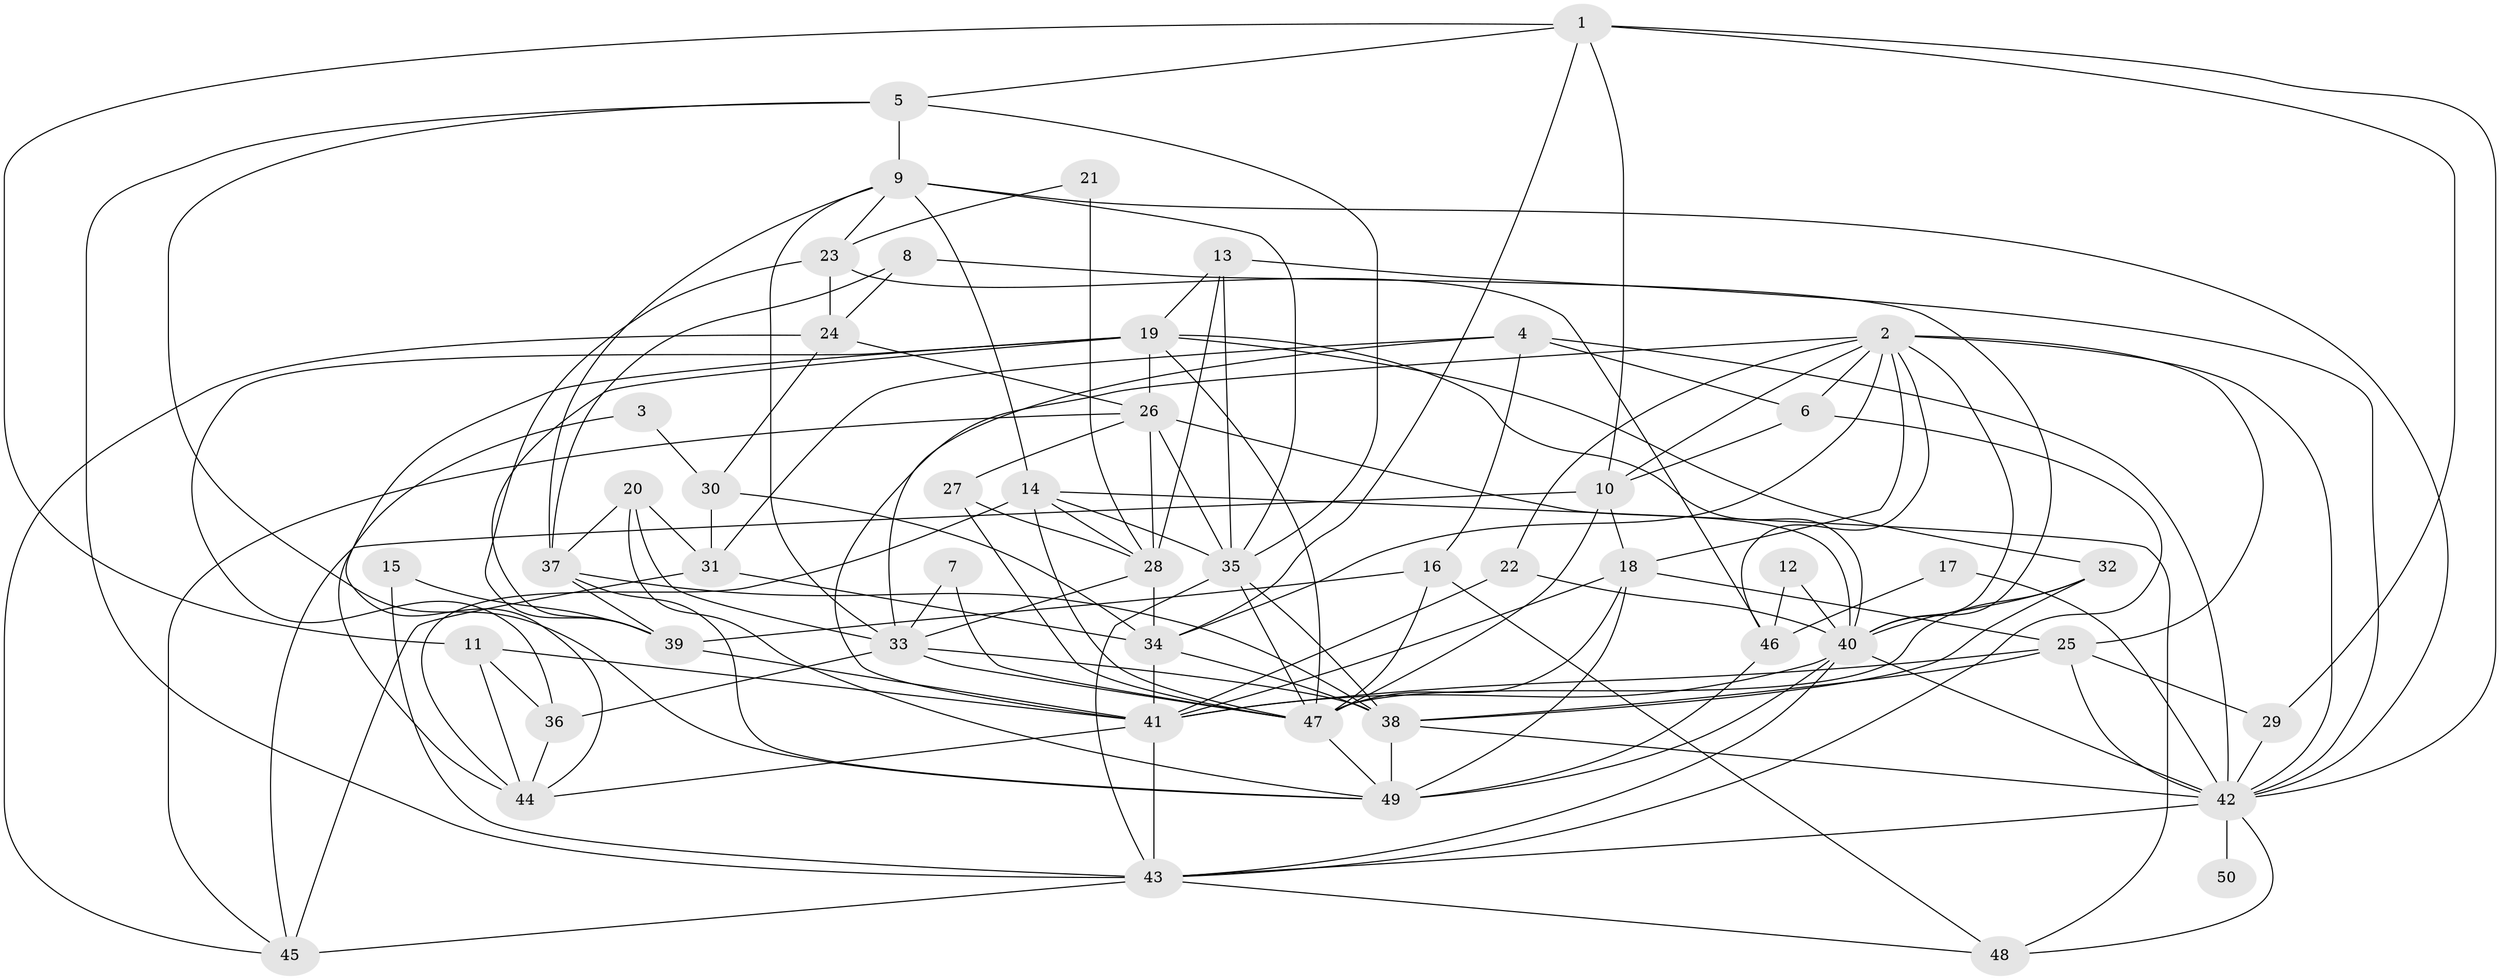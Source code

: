 // original degree distribution, {6: 0.1, 5: 0.17, 4: 0.25, 3: 0.32, 2: 0.11, 7: 0.03, 8: 0.02}
// Generated by graph-tools (version 1.1) at 2025/26/03/09/25 03:26:15]
// undirected, 50 vertices, 138 edges
graph export_dot {
graph [start="1"]
  node [color=gray90,style=filled];
  1;
  2;
  3;
  4;
  5;
  6;
  7;
  8;
  9;
  10;
  11;
  12;
  13;
  14;
  15;
  16;
  17;
  18;
  19;
  20;
  21;
  22;
  23;
  24;
  25;
  26;
  27;
  28;
  29;
  30;
  31;
  32;
  33;
  34;
  35;
  36;
  37;
  38;
  39;
  40;
  41;
  42;
  43;
  44;
  45;
  46;
  47;
  48;
  49;
  50;
  1 -- 5 [weight=1.0];
  1 -- 10 [weight=1.0];
  1 -- 11 [weight=1.0];
  1 -- 29 [weight=1.0];
  1 -- 34 [weight=1.0];
  1 -- 42 [weight=1.0];
  2 -- 6 [weight=1.0];
  2 -- 10 [weight=1.0];
  2 -- 18 [weight=1.0];
  2 -- 22 [weight=1.0];
  2 -- 25 [weight=1.0];
  2 -- 34 [weight=1.0];
  2 -- 40 [weight=1.0];
  2 -- 41 [weight=1.0];
  2 -- 42 [weight=1.0];
  2 -- 46 [weight=1.0];
  3 -- 30 [weight=1.0];
  3 -- 44 [weight=1.0];
  4 -- 6 [weight=1.0];
  4 -- 16 [weight=1.0];
  4 -- 31 [weight=1.0];
  4 -- 33 [weight=1.0];
  4 -- 42 [weight=1.0];
  5 -- 9 [weight=1.0];
  5 -- 35 [weight=1.0];
  5 -- 43 [weight=1.0];
  5 -- 49 [weight=1.0];
  6 -- 10 [weight=1.0];
  6 -- 43 [weight=1.0];
  7 -- 33 [weight=1.0];
  7 -- 47 [weight=1.0];
  8 -- 24 [weight=1.0];
  8 -- 37 [weight=1.0];
  8 -- 40 [weight=1.0];
  9 -- 14 [weight=1.0];
  9 -- 23 [weight=1.0];
  9 -- 33 [weight=1.0];
  9 -- 35 [weight=1.0];
  9 -- 37 [weight=1.0];
  9 -- 42 [weight=1.0];
  10 -- 18 [weight=1.0];
  10 -- 45 [weight=1.0];
  10 -- 47 [weight=1.0];
  11 -- 36 [weight=1.0];
  11 -- 41 [weight=1.0];
  11 -- 44 [weight=1.0];
  12 -- 40 [weight=1.0];
  12 -- 46 [weight=1.0];
  13 -- 19 [weight=1.0];
  13 -- 28 [weight=1.0];
  13 -- 35 [weight=1.0];
  13 -- 42 [weight=1.0];
  14 -- 28 [weight=1.0];
  14 -- 35 [weight=1.0];
  14 -- 44 [weight=1.0];
  14 -- 47 [weight=1.0];
  14 -- 48 [weight=1.0];
  15 -- 39 [weight=1.0];
  15 -- 43 [weight=1.0];
  16 -- 39 [weight=1.0];
  16 -- 47 [weight=1.0];
  16 -- 48 [weight=1.0];
  17 -- 42 [weight=1.0];
  17 -- 46 [weight=1.0];
  18 -- 25 [weight=1.0];
  18 -- 41 [weight=1.0];
  18 -- 47 [weight=1.0];
  18 -- 49 [weight=1.0];
  19 -- 26 [weight=1.0];
  19 -- 32 [weight=1.0];
  19 -- 36 [weight=1.0];
  19 -- 39 [weight=1.0];
  19 -- 40 [weight=1.0];
  19 -- 44 [weight=1.0];
  19 -- 47 [weight=1.0];
  20 -- 31 [weight=1.0];
  20 -- 33 [weight=1.0];
  20 -- 37 [weight=1.0];
  20 -- 49 [weight=1.0];
  21 -- 23 [weight=1.0];
  21 -- 28 [weight=2.0];
  22 -- 40 [weight=1.0];
  22 -- 41 [weight=1.0];
  23 -- 24 [weight=1.0];
  23 -- 39 [weight=1.0];
  23 -- 46 [weight=1.0];
  24 -- 26 [weight=1.0];
  24 -- 30 [weight=1.0];
  24 -- 45 [weight=1.0];
  25 -- 29 [weight=1.0];
  25 -- 38 [weight=1.0];
  25 -- 41 [weight=1.0];
  25 -- 42 [weight=1.0];
  26 -- 27 [weight=1.0];
  26 -- 28 [weight=1.0];
  26 -- 35 [weight=1.0];
  26 -- 40 [weight=1.0];
  26 -- 45 [weight=1.0];
  27 -- 28 [weight=1.0];
  27 -- 47 [weight=1.0];
  28 -- 33 [weight=1.0];
  28 -- 34 [weight=2.0];
  29 -- 42 [weight=1.0];
  30 -- 31 [weight=1.0];
  30 -- 34 [weight=1.0];
  31 -- 34 [weight=1.0];
  31 -- 45 [weight=1.0];
  32 -- 38 [weight=2.0];
  32 -- 40 [weight=1.0];
  32 -- 47 [weight=1.0];
  33 -- 36 [weight=1.0];
  33 -- 38 [weight=1.0];
  33 -- 47 [weight=1.0];
  34 -- 38 [weight=1.0];
  34 -- 41 [weight=1.0];
  35 -- 38 [weight=1.0];
  35 -- 43 [weight=1.0];
  35 -- 47 [weight=1.0];
  36 -- 44 [weight=1.0];
  37 -- 38 [weight=2.0];
  37 -- 39 [weight=1.0];
  37 -- 49 [weight=1.0];
  38 -- 42 [weight=1.0];
  38 -- 49 [weight=1.0];
  39 -- 41 [weight=1.0];
  40 -- 41 [weight=1.0];
  40 -- 42 [weight=1.0];
  40 -- 43 [weight=1.0];
  40 -- 49 [weight=2.0];
  41 -- 43 [weight=2.0];
  41 -- 44 [weight=1.0];
  42 -- 43 [weight=1.0];
  42 -- 48 [weight=1.0];
  42 -- 50 [weight=2.0];
  43 -- 45 [weight=1.0];
  43 -- 48 [weight=1.0];
  46 -- 49 [weight=1.0];
  47 -- 49 [weight=1.0];
}
